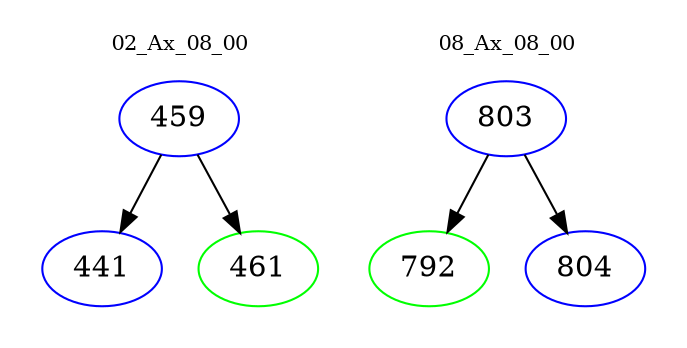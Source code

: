 digraph{
subgraph cluster_0 {
color = white
label = "02_Ax_08_00";
fontsize=10;
T0_459 [label="459", color="blue"]
T0_459 -> T0_441 [color="black"]
T0_441 [label="441", color="blue"]
T0_459 -> T0_461 [color="black"]
T0_461 [label="461", color="green"]
}
subgraph cluster_1 {
color = white
label = "08_Ax_08_00";
fontsize=10;
T1_803 [label="803", color="blue"]
T1_803 -> T1_792 [color="black"]
T1_792 [label="792", color="green"]
T1_803 -> T1_804 [color="black"]
T1_804 [label="804", color="blue"]
}
}
